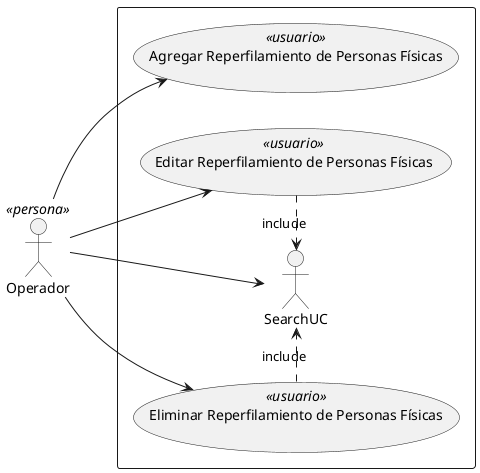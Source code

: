 @startuml
	left to right direction
	skinparam packageStyle rectangle
	Operador <<persona>> as Actor
	rectangle {
		(Agregar Reperfilamiento de Personas Físicas) as CreateUC <<usuario>>
		(Editar Reperfilamiento de Personas Físicas) as EditUC <<usuario>>
		(Eliminar Reperfilamiento de Personas Físicas) as DeleteUC <<usuario>>
		Actor -> CreateUC
		Actor -> EditUC
		Actor -> SearchUC
		Actor --> DeleteUC
		EditUC .> SearchUC : include
		DeleteUC .> SearchUC : include
	}
@enduml
